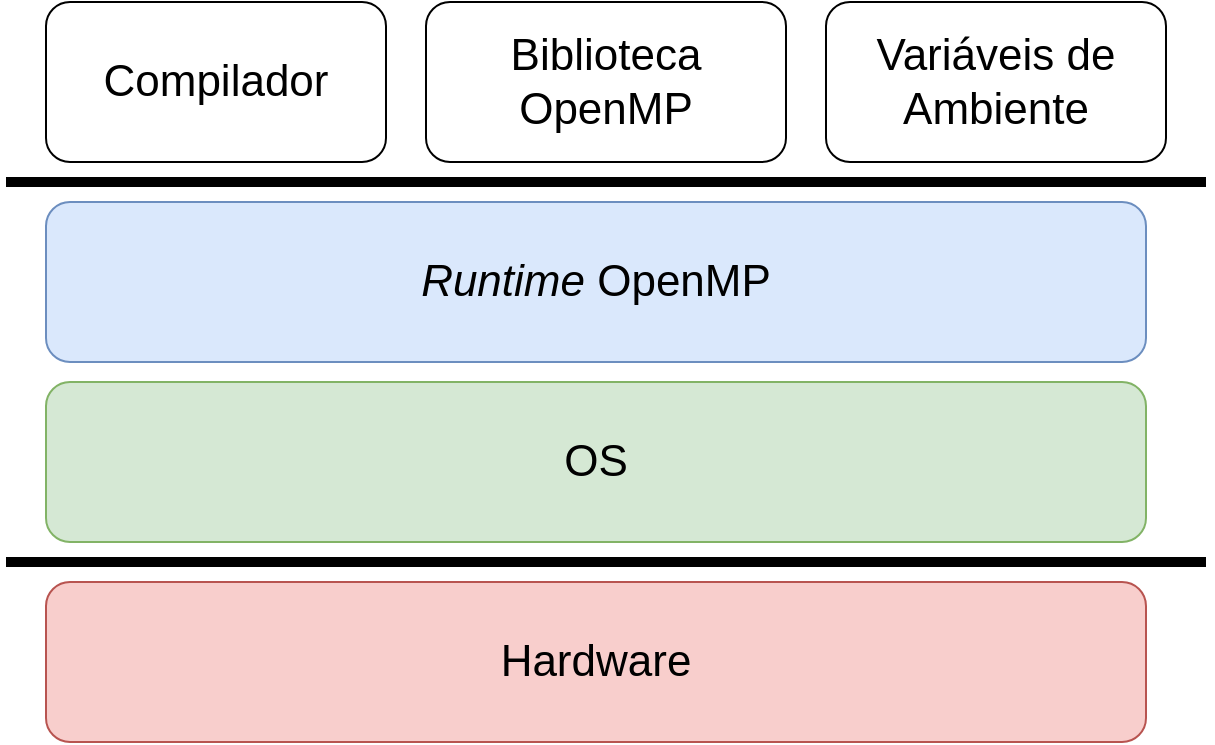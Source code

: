 <mxfile version="28.2.4">
  <diagram name="Page-1" id="N1dTS0ZJd-hr_O32iyq_">
    <mxGraphModel dx="1280" dy="821" grid="1" gridSize="10" guides="1" tooltips="1" connect="1" arrows="1" fold="1" page="1" pageScale="1" pageWidth="850" pageHeight="1100" math="0" shadow="0">
      <root>
        <mxCell id="0" />
        <mxCell id="1" parent="0" />
        <mxCell id="zhmA49euhPRglNJhz3Kk-1" value="&lt;font style=&quot;font-size: 22px;&quot;&gt;Compilador&lt;/font&gt;" style="rounded=1;whiteSpace=wrap;html=1;fontSize=14;" parent="1" vertex="1">
          <mxGeometry x="160" y="280" width="170" height="80" as="geometry" />
        </mxCell>
        <mxCell id="zhmA49euhPRglNJhz3Kk-2" value="&lt;font style=&quot;font-size: 22px;&quot;&gt;Biblioteca OpenMP&lt;/font&gt;" style="rounded=1;whiteSpace=wrap;html=1;fontSize=14;" parent="1" vertex="1">
          <mxGeometry x="350" y="280" width="180" height="80" as="geometry" />
        </mxCell>
        <mxCell id="zhmA49euhPRglNJhz3Kk-3" value="Variáveis de Ambiente" style="rounded=1;whiteSpace=wrap;html=1;fontSize=22;" parent="1" vertex="1">
          <mxGeometry x="550" y="280" width="170" height="80" as="geometry" />
        </mxCell>
        <mxCell id="zhmA49euhPRglNJhz3Kk-4" value="" style="endArrow=none;html=1;rounded=0;strokeWidth=5;" parent="1" edge="1">
          <mxGeometry width="50" height="50" relative="1" as="geometry">
            <mxPoint x="140" y="370" as="sourcePoint" />
            <mxPoint x="740" y="370" as="targetPoint" />
          </mxGeometry>
        </mxCell>
        <mxCell id="zhmA49euhPRglNJhz3Kk-6" value="&lt;font&gt;&lt;i&gt;Runtime&lt;/i&gt;&lt;/font&gt;&lt;font&gt;&amp;nbsp;OpenMP&lt;/font&gt;" style="rounded=1;whiteSpace=wrap;html=1;fillColor=#dae8fc;strokeColor=#6c8ebf;fontSize=22;" parent="1" vertex="1">
          <mxGeometry x="160" y="380" width="550" height="80" as="geometry" />
        </mxCell>
        <mxCell id="zhmA49euhPRglNJhz3Kk-8" value="&lt;font&gt;OS&lt;/font&gt;" style="rounded=1;whiteSpace=wrap;html=1;fillColor=#d5e8d4;strokeColor=#82b366;fontSize=22;" parent="1" vertex="1">
          <mxGeometry x="160" y="470" width="550" height="80" as="geometry" />
        </mxCell>
        <mxCell id="zhmA49euhPRglNJhz3Kk-9" value="" style="endArrow=none;html=1;rounded=0;strokeWidth=5;" parent="1" edge="1">
          <mxGeometry width="50" height="50" relative="1" as="geometry">
            <mxPoint x="140" y="560" as="sourcePoint" />
            <mxPoint x="740" y="560" as="targetPoint" />
          </mxGeometry>
        </mxCell>
        <mxCell id="zhmA49euhPRglNJhz3Kk-10" value="&lt;font style=&quot;font-size: 22px;&quot;&gt;Hardware&lt;/font&gt;" style="rounded=1;whiteSpace=wrap;html=1;fillColor=#f8cecc;strokeColor=#b85450;" parent="1" vertex="1">
          <mxGeometry x="160" y="570" width="550" height="80" as="geometry" />
        </mxCell>
      </root>
    </mxGraphModel>
  </diagram>
</mxfile>
